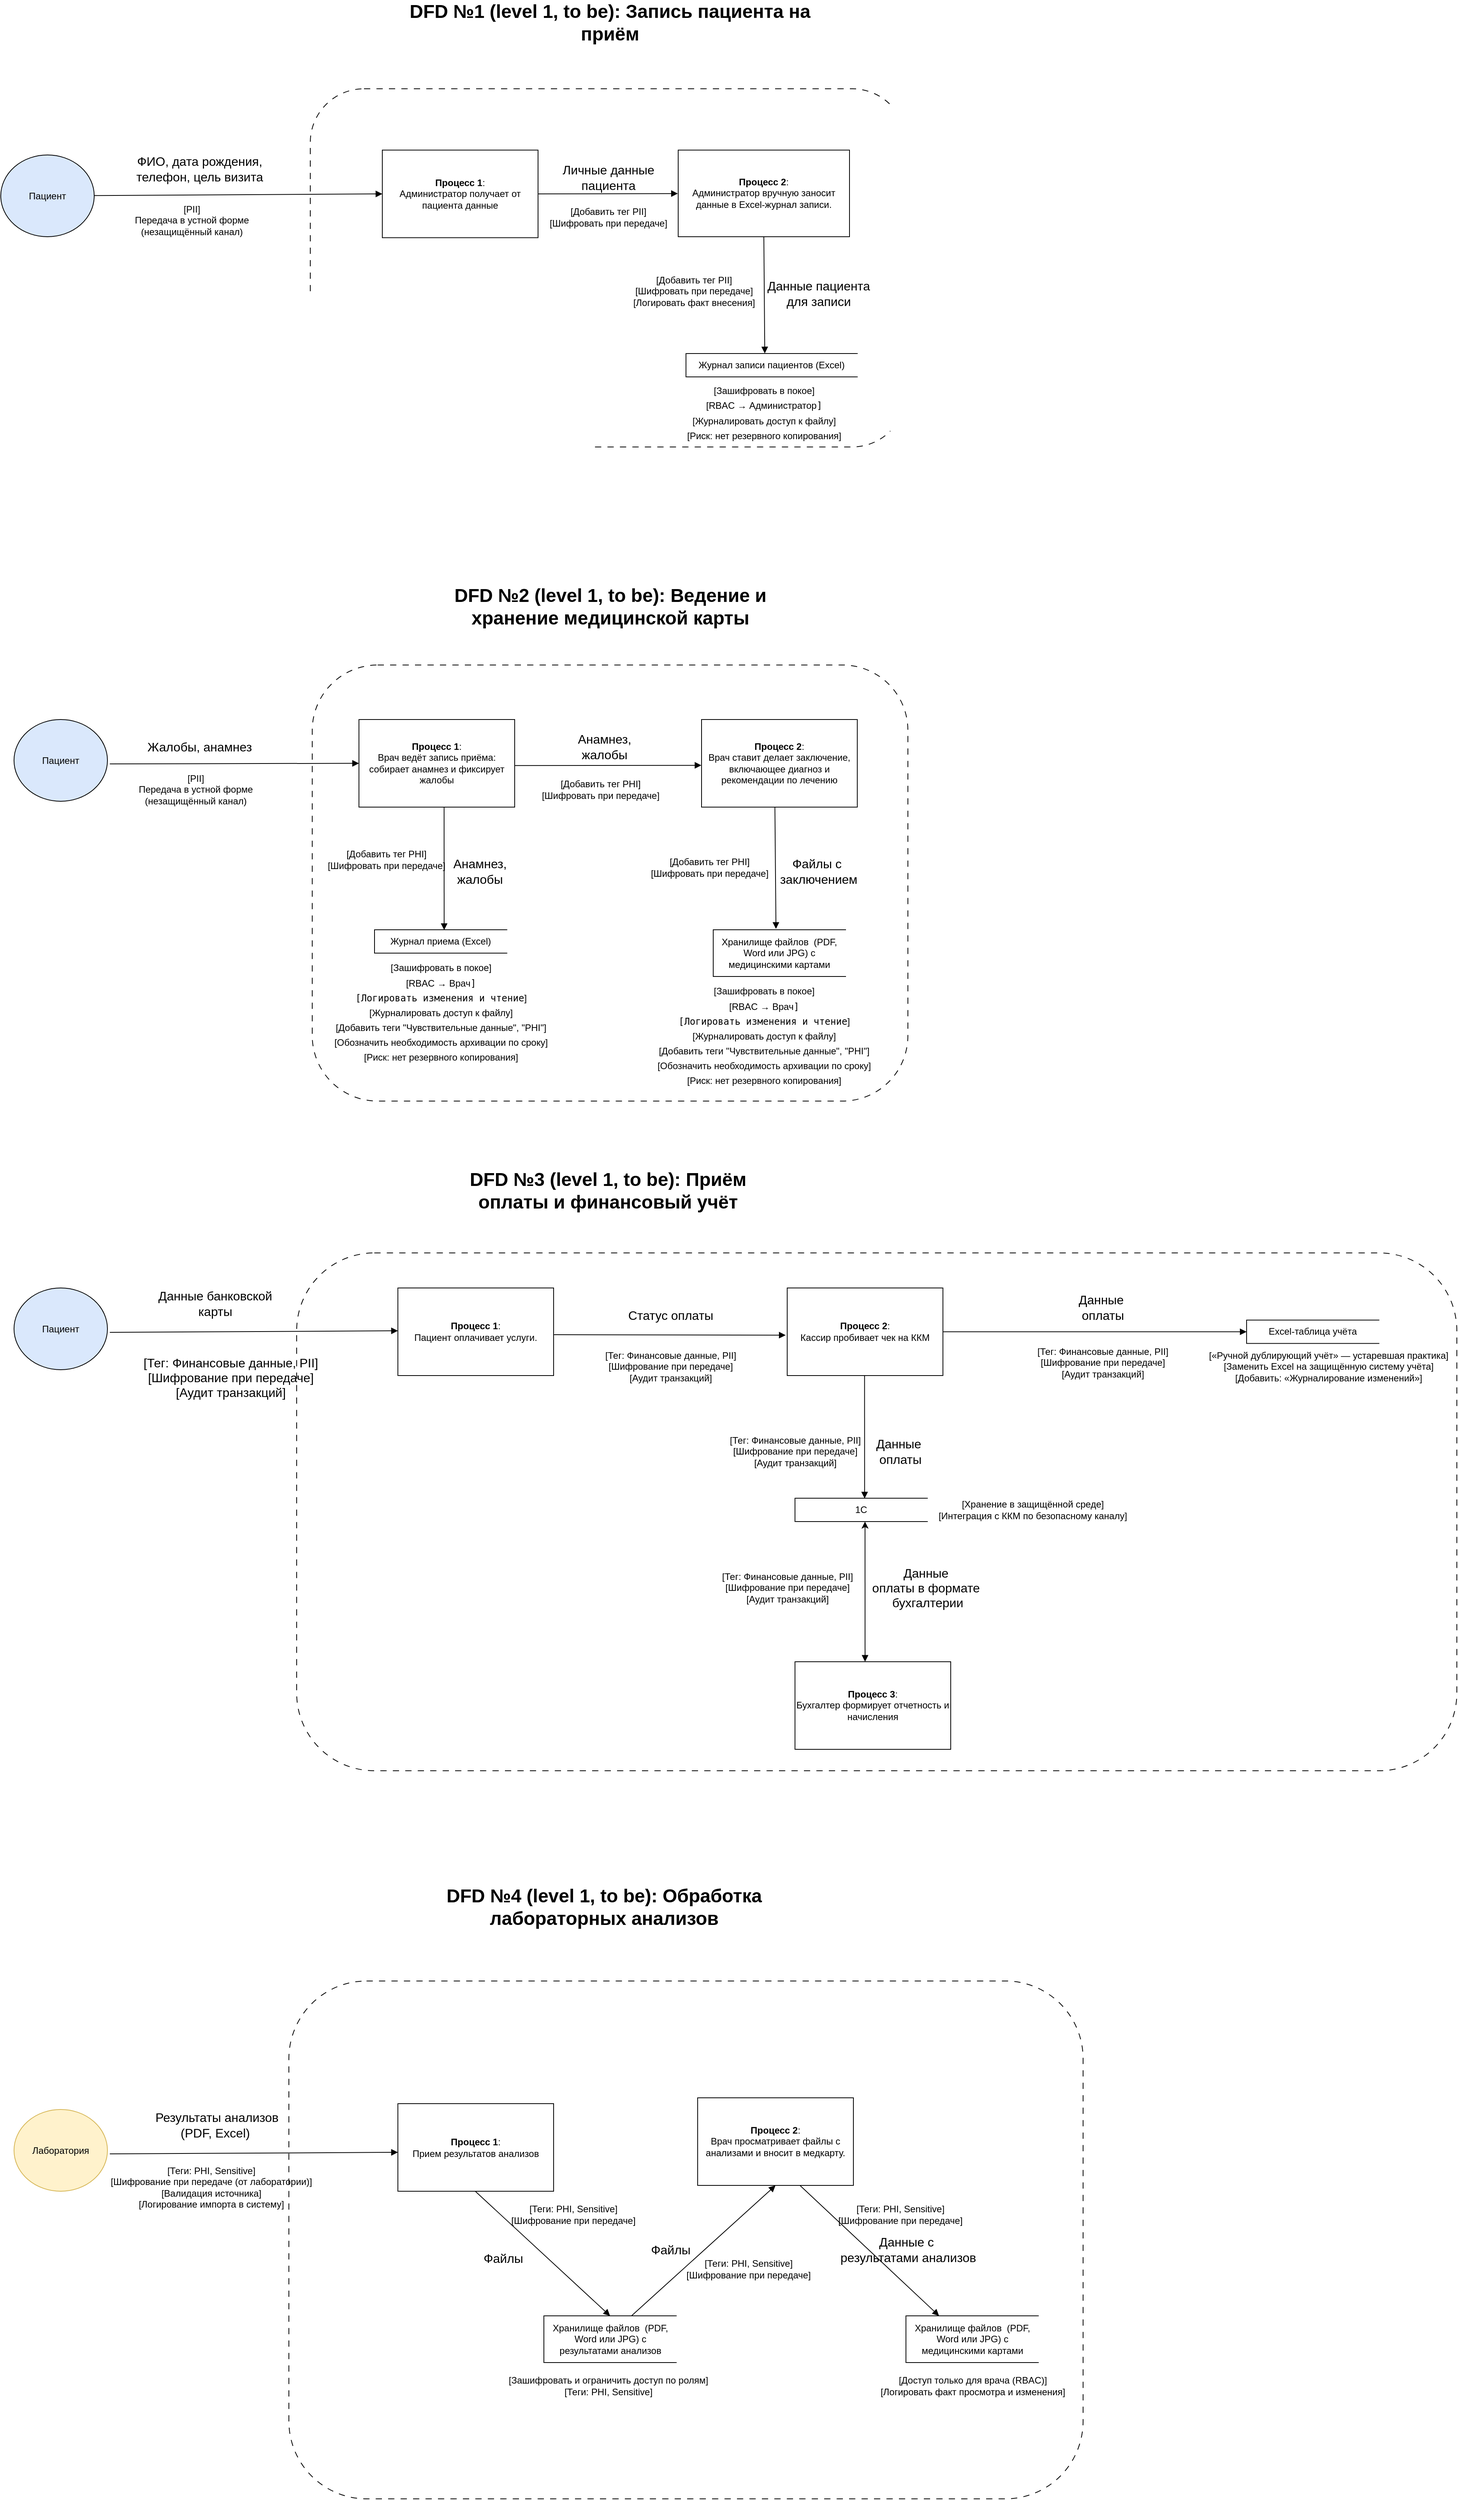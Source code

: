 <mxfile version="26.2.2">
  <diagram name="DFD" id="fMcih14MKUiU8jKwbxql">
    <mxGraphModel dx="1523" dy="452" grid="1" gridSize="10" guides="1" tooltips="1" connect="1" arrows="1" fold="1" page="1" pageScale="1" pageWidth="827" pageHeight="1169" math="0" shadow="0">
      <root>
        <mxCell id="0" />
        <mxCell id="1" parent="0" />
        <mxCell id="RZCJysPxcBfetju854Cx-23" value="" style="rounded=1;whiteSpace=wrap;html=1;fillColor=none;dashed=1;dashPattern=8 8;" parent="1" vertex="1">
          <mxGeometry x="-32.5" y="200" width="765" height="460" as="geometry" />
        </mxCell>
        <mxCell id="RZCJysPxcBfetju854Cx-57" value="" style="rounded=1;whiteSpace=wrap;html=1;fillColor=none;dashed=1;dashPattern=8 8;" parent="1" vertex="1">
          <mxGeometry x="-50" y="1695" width="1490" height="665" as="geometry" />
        </mxCell>
        <mxCell id="RZCJysPxcBfetju854Cx-39" value="" style="rounded=1;whiteSpace=wrap;html=1;fillColor=none;dashed=1;dashPattern=8 8;" parent="1" vertex="1">
          <mxGeometry x="-30" y="940" width="765" height="560" as="geometry" />
        </mxCell>
        <mxCell id="2" value="Пациент" style="shape=ellipse;whiteSpace=wrap;html=1;fillColor=#dae8fc;" parent="1" vertex="1">
          <mxGeometry x="-430" y="285" width="120" height="105" as="geometry" />
        </mxCell>
        <mxCell id="5" style="endArrow=block;html=1;entryX=0;entryY=0.5;entryDx=0;entryDy=0;" parent="1" source="2" target="RZCJysPxcBfetju854Cx-18" edge="1">
          <mxGeometry relative="1" as="geometry">
            <mxPoint x="140.0" y="335" as="targetPoint" />
          </mxGeometry>
        </mxCell>
        <mxCell id="RZCJysPxcBfetju854Cx-8" value="DFD №1 (level 1, to be): Запись пациента на приём" style="text;html=1;align=center;verticalAlign=middle;whiteSpace=wrap;rounded=0;fontStyle=1;fontSize=24;" parent="1" vertex="1">
          <mxGeometry x="80" y="100" width="545" height="30" as="geometry" />
        </mxCell>
        <mxCell id="RZCJysPxcBfetju854Cx-14" style="endArrow=block;html=1;entryX=-0.002;entryY=0.502;entryDx=0;entryDy=0;exitX=1;exitY=0.5;exitDx=0;exitDy=0;entryPerimeter=0;" parent="1" source="RZCJysPxcBfetju854Cx-18" target="RZCJysPxcBfetju854Cx-19" edge="1">
          <mxGeometry relative="1" as="geometry">
            <mxPoint x="350.0" y="335" as="sourcePoint" />
            <mxPoint x="510" y="335" as="targetPoint" />
          </mxGeometry>
        </mxCell>
        <mxCell id="RZCJysPxcBfetju854Cx-16" style="endArrow=block;html=1;entryX=0.46;entryY=-0.006;entryDx=0;entryDy=0;exitX=0.5;exitY=1;exitDx=0;exitDy=0;entryPerimeter=0;" parent="1" source="RZCJysPxcBfetju854Cx-19" target="RZCJysPxcBfetju854Cx-17" edge="1">
          <mxGeometry relative="1" as="geometry">
            <mxPoint x="615" y="400" as="sourcePoint" />
            <mxPoint x="615" y="490" as="targetPoint" />
          </mxGeometry>
        </mxCell>
        <mxCell id="RZCJysPxcBfetju854Cx-17" value="Журнал записи пациентов (Excel)" style="html=1;dashed=0;whiteSpace=wrap;shape=partialRectangle;right=0;" parent="1" vertex="1">
          <mxGeometry x="450" y="540" width="220" height="30" as="geometry" />
        </mxCell>
        <mxCell id="RZCJysPxcBfetju854Cx-18" value="&lt;b&gt;Процесс 1&lt;/b&gt;:&lt;div&gt;Администратор получает от пациента данные&lt;/div&gt;" style="html=1;dashed=0;whiteSpace=wrap;" parent="1" vertex="1">
          <mxGeometry x="60" y="278.75" width="200" height="112.5" as="geometry" />
        </mxCell>
        <mxCell id="RZCJysPxcBfetju854Cx-19" value="&lt;b&gt;Процесс 2&lt;/b&gt;:&lt;div&gt;Администратор вручную заносит данные в Excel-журнал записи.&lt;/div&gt;" style="html=1;dashed=0;whiteSpace=wrap;" parent="1" vertex="1">
          <mxGeometry x="440" y="278.75" width="220" height="111.25" as="geometry" />
        </mxCell>
        <mxCell id="RZCJysPxcBfetju854Cx-20" value="&lt;table&gt;&lt;tbody&gt;&lt;tr&gt;&lt;td data-end=&quot;661&quot; data-start=&quot;639&quot; class=&quot;max-w-[calc(var(--thread-content-max-width)*2/3)]&quot;&gt;&lt;/td&gt;&lt;/tr&gt;&lt;/tbody&gt;&lt;/table&gt;&lt;table&gt;&lt;tbody&gt;&lt;tr&gt;&lt;td data-end=&quot;705&quot; data-start=&quot;661&quot; class=&quot;max-w-[calc(var(--thread-content-max-width)*2/3)]&quot;&gt;ФИО, дата рождения, &lt;br&gt;телефон, цель визита&lt;/td&gt;&lt;/tr&gt;&lt;/tbody&gt;&lt;/table&gt;" style="text;html=1;align=center;verticalAlign=middle;resizable=0;points=[];autosize=1;strokeColor=none;fillColor=none;fontSize=16;" parent="1" vertex="1">
          <mxGeometry x="-270" y="270" width="190" height="60" as="geometry" />
        </mxCell>
        <mxCell id="RZCJysPxcBfetju854Cx-21" value="&lt;table&gt;&lt;tbody&gt;&lt;tr&gt;&lt;td data-end=&quot;733&quot; data-start=&quot;706&quot; class=&quot;max-w-[calc(var(--thread-content-max-width)*2/3)]&quot;&gt;&lt;/td&gt;&lt;/tr&gt;&lt;/tbody&gt;&lt;/table&gt;&lt;table&gt;&lt;tbody&gt;&lt;tr&gt;&lt;td data-end=&quot;763&quot; data-start=&quot;733&quot; class=&quot;max-w-[calc(var(--thread-content-max-width)*2/3)]&quot;&gt;Данные пациента &lt;br&gt;для записи&lt;/td&gt;&lt;/tr&gt;&lt;/tbody&gt;&lt;/table&gt;" style="text;html=1;align=center;verticalAlign=middle;resizable=0;points=[];autosize=1;strokeColor=none;fillColor=none;fontSize=16;" parent="1" vertex="1">
          <mxGeometry x="540" y="430" width="160" height="60" as="geometry" />
        </mxCell>
        <mxCell id="RZCJysPxcBfetju854Cx-22" value="Личные данные&lt;div&gt;пациента&lt;/div&gt;" style="text;html=1;align=center;verticalAlign=middle;resizable=0;points=[];autosize=1;strokeColor=none;fillColor=none;fontSize=16;" parent="1" vertex="1">
          <mxGeometry x="280" y="288.75" width="140" height="50" as="geometry" />
        </mxCell>
        <mxCell id="RZCJysPxcBfetju854Cx-24" value="DFD №2 (level 1, to be): Ведение и хранение медицинской карты" style="text;html=1;align=center;verticalAlign=middle;whiteSpace=wrap;rounded=0;fontStyle=1;fontSize=24;" parent="1" vertex="1">
          <mxGeometry x="127.5" y="850" width="450" height="30" as="geometry" />
        </mxCell>
        <mxCell id="RZCJysPxcBfetju854Cx-25" value="Пациент" style="shape=ellipse;whiteSpace=wrap;html=1;fillColor=#dae8fc;" parent="1" vertex="1">
          <mxGeometry x="-413" y="1010" width="120" height="105" as="geometry" />
        </mxCell>
        <mxCell id="RZCJysPxcBfetju854Cx-26" style="endArrow=block;html=1;entryX=0;entryY=0.5;entryDx=0;entryDy=0;" parent="1" edge="1" target="RZCJysPxcBfetju854Cx-28">
          <mxGeometry relative="1" as="geometry">
            <mxPoint x="80" y="1065" as="targetPoint" />
            <mxPoint x="-290" y="1067" as="sourcePoint" />
          </mxGeometry>
        </mxCell>
        <mxCell id="RZCJysPxcBfetju854Cx-27" value="Жалобы, анамнез" style="text;html=1;align=center;verticalAlign=middle;resizable=0;points=[];autosize=1;strokeColor=none;fillColor=none;fontSize=16;" parent="1" vertex="1">
          <mxGeometry x="-255" y="1030" width="160" height="30" as="geometry" />
        </mxCell>
        <mxCell id="RZCJysPxcBfetju854Cx-28" value="&lt;b&gt;Процесс 1&lt;/b&gt;:&lt;div&gt;Врач ведёт запись приёма: собирает анамнез и фиксирует жалобы&lt;/div&gt;" style="html=1;dashed=0;whiteSpace=wrap;" parent="1" vertex="1">
          <mxGeometry x="30" y="1010" width="200" height="112.5" as="geometry" />
        </mxCell>
        <mxCell id="RZCJysPxcBfetju854Cx-29" value="&lt;b&gt;Процесс 2&lt;/b&gt;:&lt;div&gt;Врач ставит делает заключение, включающее диагноз и рекомендации по лечению&lt;/div&gt;" style="html=1;dashed=0;whiteSpace=wrap;" parent="1" vertex="1">
          <mxGeometry x="470" y="1010" width="200" height="112.5" as="geometry" />
        </mxCell>
        <mxCell id="RZCJysPxcBfetju854Cx-30" value="Журнал приема (Excel)" style="html=1;dashed=0;whiteSpace=wrap;shape=partialRectangle;right=0;" parent="1" vertex="1">
          <mxGeometry x="50" y="1280" width="170" height="30" as="geometry" />
        </mxCell>
        <mxCell id="RZCJysPxcBfetju854Cx-31" style="endArrow=block;html=1;entryX=0.526;entryY=0.011;entryDx=0;entryDy=0;exitX=0.5;exitY=1;exitDx=0;exitDy=0;entryPerimeter=0;" parent="1" target="RZCJysPxcBfetju854Cx-30" edge="1">
          <mxGeometry relative="1" as="geometry">
            <mxPoint x="139.33" y="1122.5" as="sourcePoint" />
            <mxPoint x="140.33" y="1272.5" as="targetPoint" />
          </mxGeometry>
        </mxCell>
        <mxCell id="RZCJysPxcBfetju854Cx-32" style="endArrow=block;html=1;entryX=0.474;entryY=-0.019;entryDx=0;entryDy=0;exitX=0.471;exitY=1;exitDx=0;exitDy=0;exitPerimeter=0;entryPerimeter=0;" parent="1" source="RZCJysPxcBfetju854Cx-29" target="RZCJysPxcBfetju854Cx-33" edge="1">
          <mxGeometry relative="1" as="geometry">
            <mxPoint x="540.33" y="1122.5" as="sourcePoint" />
            <mxPoint x="540" y="1280" as="targetPoint" />
          </mxGeometry>
        </mxCell>
        <mxCell id="RZCJysPxcBfetju854Cx-33" value="Хранилище файлов&amp;nbsp; (PDF, Word или JPG) с медицинскими картами" style="html=1;dashed=0;whiteSpace=wrap;shape=partialRectangle;right=0;" parent="1" vertex="1">
          <mxGeometry x="485" y="1280" width="170" height="60" as="geometry" />
        </mxCell>
        <mxCell id="RZCJysPxcBfetju854Cx-34" style="endArrow=block;html=1;entryX=-0.001;entryY=0.523;entryDx=0;entryDy=0;exitX=1.001;exitY=0.525;exitDx=0;exitDy=0;entryPerimeter=0;exitPerimeter=0;" parent="1" source="RZCJysPxcBfetju854Cx-28" target="RZCJysPxcBfetju854Cx-29" edge="1">
          <mxGeometry relative="1" as="geometry">
            <mxPoint x="290.33" y="1070" as="sourcePoint" />
            <mxPoint x="290" y="1227.5" as="targetPoint" />
          </mxGeometry>
        </mxCell>
        <mxCell id="RZCJysPxcBfetju854Cx-35" value="Анамнез,&lt;div&gt;жалобы&lt;/div&gt;" style="text;html=1;align=center;verticalAlign=middle;resizable=0;points=[];autosize=1;strokeColor=none;fillColor=none;fontSize=16;" parent="1" vertex="1">
          <mxGeometry x="300" y="1020" width="90" height="50" as="geometry" />
        </mxCell>
        <mxCell id="RZCJysPxcBfetju854Cx-36" value="Анамнез,&lt;div&gt;жалобы&lt;/div&gt;" style="text;html=1;align=center;verticalAlign=middle;resizable=0;points=[];autosize=1;strokeColor=none;fillColor=none;fontSize=16;" parent="1" vertex="1">
          <mxGeometry x="140" y="1180" width="90" height="50" as="geometry" />
        </mxCell>
        <mxCell id="RZCJysPxcBfetju854Cx-38" value="Файлы с&amp;nbsp;&lt;div&gt;заключением&lt;/div&gt;" style="text;html=1;align=center;verticalAlign=middle;resizable=0;points=[];autosize=1;strokeColor=none;fillColor=none;fontSize=16;" parent="1" vertex="1">
          <mxGeometry x="560" y="1180" width="120" height="50" as="geometry" />
        </mxCell>
        <mxCell id="RZCJysPxcBfetju854Cx-40" value="DFD №3 (level 1, to be): Приём оплаты и финансовый учёт" style="text;html=1;align=center;verticalAlign=middle;whiteSpace=wrap;rounded=0;fontStyle=1;fontSize=24;" parent="1" vertex="1">
          <mxGeometry x="125" y="1600" width="450" height="30" as="geometry" />
        </mxCell>
        <mxCell id="RZCJysPxcBfetju854Cx-41" value="Пациент" style="shape=ellipse;whiteSpace=wrap;html=1;fillColor=#dae8fc;" parent="1" vertex="1">
          <mxGeometry x="-413" y="1740" width="120" height="105" as="geometry" />
        </mxCell>
        <mxCell id="RZCJysPxcBfetju854Cx-42" style="endArrow=block;html=1;entryX=0;entryY=0.5;entryDx=0;entryDy=0;" parent="1" edge="1">
          <mxGeometry relative="1" as="geometry">
            <mxPoint x="80" y="1795" as="targetPoint" />
            <mxPoint x="-290" y="1797" as="sourcePoint" />
          </mxGeometry>
        </mxCell>
        <mxCell id="RZCJysPxcBfetju854Cx-43" value="Данные банковской&lt;div&gt;карты&lt;/div&gt;" style="text;html=1;align=center;verticalAlign=middle;resizable=0;points=[];autosize=1;strokeColor=none;fillColor=none;fontSize=16;" parent="1" vertex="1">
          <mxGeometry x="-240" y="1735" width="170" height="50" as="geometry" />
        </mxCell>
        <mxCell id="RZCJysPxcBfetju854Cx-44" value="&lt;b&gt;Процесс 1&lt;/b&gt;:&lt;div&gt;Пациент оплачивает услуги.&lt;/div&gt;" style="html=1;dashed=0;whiteSpace=wrap;" parent="1" vertex="1">
          <mxGeometry x="80" y="1740" width="200" height="112.5" as="geometry" />
        </mxCell>
        <mxCell id="RZCJysPxcBfetju854Cx-45" value="&lt;b&gt;Процесс 2&lt;/b&gt;:&lt;div&gt;Кассир пробивает чек на ККМ&lt;/div&gt;" style="html=1;dashed=0;whiteSpace=wrap;" parent="1" vertex="1">
          <mxGeometry x="580" y="1740" width="200" height="112.5" as="geometry" />
        </mxCell>
        <mxCell id="RZCJysPxcBfetju854Cx-46" style="endArrow=block;html=1;entryX=-0.01;entryY=0.539;entryDx=0;entryDy=0;exitX=1.001;exitY=0.525;exitDx=0;exitDy=0;entryPerimeter=0;exitPerimeter=0;" parent="1" target="RZCJysPxcBfetju854Cx-45" edge="1">
          <mxGeometry relative="1" as="geometry">
            <mxPoint x="280" y="1800" as="sourcePoint" />
            <mxPoint x="400" y="1800" as="targetPoint" />
          </mxGeometry>
        </mxCell>
        <mxCell id="RZCJysPxcBfetju854Cx-47" value="Статус оплаты" style="text;html=1;align=center;verticalAlign=middle;resizable=0;points=[];autosize=1;strokeColor=none;fillColor=none;fontSize=16;" parent="1" vertex="1">
          <mxGeometry x="365" y="1760" width="130" height="30" as="geometry" />
        </mxCell>
        <mxCell id="RZCJysPxcBfetju854Cx-48" value="1С" style="html=1;dashed=0;whiteSpace=wrap;shape=partialRectangle;right=0;" parent="1" vertex="1">
          <mxGeometry x="590" y="2010" width="170" height="30" as="geometry" />
        </mxCell>
        <mxCell id="RZCJysPxcBfetju854Cx-49" style="endArrow=block;html=1;entryX=0.526;entryY=0.011;entryDx=0;entryDy=0;exitX=0.5;exitY=1;exitDx=0;exitDy=0;entryPerimeter=0;" parent="1" target="RZCJysPxcBfetju854Cx-48" edge="1">
          <mxGeometry relative="1" as="geometry">
            <mxPoint x="679.33" y="1852.5" as="sourcePoint" />
            <mxPoint x="680.33" y="2002.5" as="targetPoint" />
          </mxGeometry>
        </mxCell>
        <mxCell id="RZCJysPxcBfetju854Cx-50" value="Данные&amp;nbsp;&lt;div&gt;&lt;span style=&quot;background-color: transparent; color: light-dark(rgb(0, 0, 0), rgb(255, 255, 255));&quot;&gt;оплаты&lt;/span&gt;&lt;/div&gt;" style="text;html=1;align=center;verticalAlign=middle;resizable=0;points=[];autosize=1;strokeColor=none;fillColor=none;fontSize=16;" parent="1" vertex="1">
          <mxGeometry x="680" y="1925" width="90" height="50" as="geometry" />
        </mxCell>
        <mxCell id="RZCJysPxcBfetju854Cx-51" value="Excel-таблица учёта" style="html=1;dashed=0;whiteSpace=wrap;shape=partialRectangle;right=0;" parent="1" vertex="1">
          <mxGeometry x="1170" y="1781.25" width="170" height="30" as="geometry" />
        </mxCell>
        <mxCell id="RZCJysPxcBfetju854Cx-52" style="endArrow=block;html=1;exitX=1;exitY=0.5;exitDx=0;exitDy=0;" parent="1" source="RZCJysPxcBfetju854Cx-45" target="RZCJysPxcBfetju854Cx-51" edge="1">
          <mxGeometry relative="1" as="geometry">
            <mxPoint x="529.33" y="1862.5" as="sourcePoint" />
            <mxPoint x="389" y="2030" as="targetPoint" />
          </mxGeometry>
        </mxCell>
        <mxCell id="RZCJysPxcBfetju854Cx-53" value="Данные&amp;nbsp;&lt;div&gt;&lt;span style=&quot;background-color: transparent; color: light-dark(rgb(0, 0, 0), rgb(255, 255, 255));&quot;&gt;оплаты&lt;/span&gt;&lt;/div&gt;" style="text;html=1;align=center;verticalAlign=middle;resizable=0;points=[];autosize=1;strokeColor=none;fillColor=none;fontSize=16;" parent="1" vertex="1">
          <mxGeometry x="940" y="1740" width="90" height="50" as="geometry" />
        </mxCell>
        <mxCell id="RZCJysPxcBfetju854Cx-54" value="&lt;b&gt;Процесс 3&lt;/b&gt;:&lt;div&gt;Бухгалтер формирует отчетность и начисления&lt;/div&gt;" style="html=1;dashed=0;whiteSpace=wrap;" parent="1" vertex="1">
          <mxGeometry x="590" y="2220" width="200" height="112.5" as="geometry" />
        </mxCell>
        <mxCell id="RZCJysPxcBfetju854Cx-55" style="endArrow=block;html=1;entryX=0.45;entryY=0;entryDx=0;entryDy=0;exitX=0.529;exitY=1.002;exitDx=0;exitDy=0;entryPerimeter=0;exitPerimeter=0;startArrow=classic;startFill=1;" parent="1" source="RZCJysPxcBfetju854Cx-48" target="RZCJysPxcBfetju854Cx-54" edge="1">
          <mxGeometry relative="1" as="geometry">
            <mxPoint x="689.33" y="1862.5" as="sourcePoint" />
            <mxPoint x="549" y="2030" as="targetPoint" />
          </mxGeometry>
        </mxCell>
        <mxCell id="RZCJysPxcBfetju854Cx-56" value="Данные&amp;nbsp;&lt;div&gt;&lt;span style=&quot;background-color: transparent; color: light-dark(rgb(0, 0, 0), rgb(255, 255, 255));&quot;&gt;оплаты в формате&amp;nbsp;&lt;/span&gt;&lt;/div&gt;&lt;div&gt;&lt;span style=&quot;background-color: transparent; color: light-dark(rgb(0, 0, 0), rgb(255, 255, 255));&quot;&gt;бухгалтерии&lt;/span&gt;&lt;/div&gt;" style="text;html=1;align=center;verticalAlign=middle;resizable=0;points=[];autosize=1;strokeColor=none;fillColor=none;fontSize=16;" parent="1" vertex="1">
          <mxGeometry x="675" y="2090" width="170" height="70" as="geometry" />
        </mxCell>
        <mxCell id="RZCJysPxcBfetju854Cx-58" value="DFD №4 (level 1, to be): Обработка лабораторных анализов" style="text;html=1;align=center;verticalAlign=middle;whiteSpace=wrap;rounded=0;fontStyle=1;fontSize=24;" parent="1" vertex="1">
          <mxGeometry x="120" y="2520" width="450" height="30" as="geometry" />
        </mxCell>
        <mxCell id="RZCJysPxcBfetju854Cx-59" value="Лаборатория" style="shape=ellipse;whiteSpace=wrap;html=1;fillColor=#fff2cc;strokeColor=#d6b656;" parent="1" vertex="1">
          <mxGeometry x="-413" y="2795" width="120" height="105" as="geometry" />
        </mxCell>
        <mxCell id="RZCJysPxcBfetju854Cx-60" style="endArrow=block;html=1;entryX=0;entryY=0.5;entryDx=0;entryDy=0;" parent="1" edge="1">
          <mxGeometry relative="1" as="geometry">
            <mxPoint x="80" y="2850" as="targetPoint" />
            <mxPoint x="-290" y="2852" as="sourcePoint" />
          </mxGeometry>
        </mxCell>
        <mxCell id="RZCJysPxcBfetju854Cx-61" value="&amp;nbsp;Результаты анализов &lt;br&gt;(PDF, Excel)" style="text;html=1;align=center;verticalAlign=middle;resizable=0;points=[];autosize=1;strokeColor=none;fillColor=none;fontSize=16;" parent="1" vertex="1">
          <mxGeometry x="-250" y="2790" width="190" height="50" as="geometry" />
        </mxCell>
        <mxCell id="RZCJysPxcBfetju854Cx-62" value="&lt;b&gt;Процесс 1&lt;/b&gt;:&lt;div&gt;Прием результатов анализов&lt;/div&gt;" style="html=1;dashed=0;whiteSpace=wrap;" parent="1" vertex="1">
          <mxGeometry x="80" y="2787.5" width="200" height="112.5" as="geometry" />
        </mxCell>
        <mxCell id="RZCJysPxcBfetju854Cx-63" value="Хранилище файлов&amp;nbsp; (PDF, Word или JPG) с результатами анализов" style="html=1;dashed=0;whiteSpace=wrap;shape=partialRectangle;right=0;" parent="1" vertex="1">
          <mxGeometry x="267.5" y="3060" width="170" height="60" as="geometry" />
        </mxCell>
        <mxCell id="RZCJysPxcBfetju854Cx-64" style="endArrow=block;html=1;entryX=0.5;entryY=0;entryDx=0;entryDy=0;exitX=0.529;exitY=1.002;exitDx=0;exitDy=0;exitPerimeter=0;" parent="1" target="RZCJysPxcBfetju854Cx-63" edge="1">
          <mxGeometry relative="1" as="geometry">
            <mxPoint x="179.38" y="2900" as="sourcePoint" />
            <mxPoint x="179.38" y="3030" as="targetPoint" />
          </mxGeometry>
        </mxCell>
        <mxCell id="RZCJysPxcBfetju854Cx-65" value="Файлы" style="text;html=1;align=center;verticalAlign=middle;resizable=0;points=[];autosize=1;strokeColor=none;fillColor=none;fontSize=16;" parent="1" vertex="1">
          <mxGeometry x="180" y="2971" width="70" height="30" as="geometry" />
        </mxCell>
        <mxCell id="RZCJysPxcBfetju854Cx-66" value="&lt;b&gt;Процесс 2&lt;/b&gt;:&lt;div&gt;&lt;div&gt;Врач просматривает файлы с анализами и&amp;nbsp;&lt;span style=&quot;background-color: transparent; color: light-dark(rgb(0, 0, 0), rgb(255, 255, 255));&quot;&gt;вносит в медкарту.&lt;/span&gt;&lt;/div&gt;&lt;/div&gt;" style="html=1;dashed=0;whiteSpace=wrap;" parent="1" vertex="1">
          <mxGeometry x="465" y="2780" width="200" height="112.5" as="geometry" />
        </mxCell>
        <mxCell id="RZCJysPxcBfetju854Cx-67" style="endArrow=block;html=1;entryX=0.5;entryY=1;entryDx=0;entryDy=0;exitX=0.662;exitY=0;exitDx=0;exitDy=0;exitPerimeter=0;" parent="1" source="RZCJysPxcBfetju854Cx-63" target="RZCJysPxcBfetju854Cx-66" edge="1">
          <mxGeometry relative="1" as="geometry">
            <mxPoint x="189.38" y="2910" as="sourcePoint" />
            <mxPoint x="363" y="3070" as="targetPoint" />
          </mxGeometry>
        </mxCell>
        <mxCell id="RZCJysPxcBfetju854Cx-68" value="Файлы" style="text;html=1;align=center;verticalAlign=middle;resizable=0;points=[];autosize=1;strokeColor=none;fillColor=none;fontSize=16;" parent="1" vertex="1">
          <mxGeometry x="395" y="2960" width="70" height="30" as="geometry" />
        </mxCell>
        <mxCell id="RZCJysPxcBfetju854Cx-69" value="Хранилище файлов&amp;nbsp; (PDF, Word или JPG) с медицинскими картами" style="html=1;dashed=0;whiteSpace=wrap;shape=partialRectangle;right=0;" parent="1" vertex="1">
          <mxGeometry x="732.5" y="3060" width="170" height="60" as="geometry" />
        </mxCell>
        <mxCell id="RZCJysPxcBfetju854Cx-70" style="endArrow=block;html=1;entryX=0.25;entryY=0;entryDx=0;entryDy=0;exitX=0.529;exitY=1.002;exitDx=0;exitDy=0;exitPerimeter=0;" parent="1" target="RZCJysPxcBfetju854Cx-69" edge="1">
          <mxGeometry relative="1" as="geometry">
            <mxPoint x="596.38" y="2892.5" as="sourcePoint" />
            <mxPoint x="770" y="3052.5" as="targetPoint" />
          </mxGeometry>
        </mxCell>
        <mxCell id="RZCJysPxcBfetju854Cx-71" value="Данные с&amp;nbsp;&lt;div&gt;результатами анализов&lt;/div&gt;" style="text;html=1;align=center;verticalAlign=middle;resizable=0;points=[];autosize=1;strokeColor=none;fillColor=none;fontSize=16;" parent="1" vertex="1">
          <mxGeometry x="635" y="2950" width="200" height="50" as="geometry" />
        </mxCell>
        <mxCell id="RZCJysPxcBfetju854Cx-72" value="" style="rounded=1;whiteSpace=wrap;html=1;fillColor=none;dashed=1;dashPattern=8 8;" parent="1" vertex="1">
          <mxGeometry x="-60" y="2630" width="1020" height="665" as="geometry" />
        </mxCell>
        <mxCell id="PrAANzAWDWMbfgYv_Zwm-5" value="[Добавить тег PII]&lt;div&gt;[Шифровать при передаче]&lt;/div&gt;" style="text;html=1;align=center;verticalAlign=middle;resizable=0;points=[];autosize=1;strokeColor=none;fillColor=none;fontSize=12;" vertex="1" parent="1">
          <mxGeometry x="265" y="345" width="170" height="40" as="geometry" />
        </mxCell>
        <mxCell id="PrAANzAWDWMbfgYv_Zwm-6" value="&lt;font face=&quot;Helvetica&quot; style=&quot;font-size: 12px;&quot;&gt;[Зашифровать в покое]&lt;/font&gt;&lt;div&gt;&lt;font face=&quot;Helvetica&quot; style=&quot;font-size: 12px;&quot;&gt;[&lt;span style=&quot;background-color: transparent; color: light-dark(rgb(0, 0, 0), rgb(255, 255, 255));&quot;&gt;RBAC → Администратор&lt;/span&gt;&lt;code style=&quot;background-color: transparent; color: light-dark(rgb(0, 0, 0), rgb(255, 255, 255));&quot; data-end=&quot;630&quot; data-start=&quot;620&quot;&gt;]&lt;/code&gt;&lt;/font&gt;&lt;/div&gt;&lt;div&gt;&lt;code style=&quot;background-color: transparent; color: light-dark(rgb(0, 0, 0), rgb(255, 255, 255));&quot; data-end=&quot;630&quot; data-start=&quot;620&quot;&gt;&lt;font face=&quot;Helvetica&quot; style=&quot;font-size: 12px;&quot;&gt;[Журналировать доступ к файлу]&lt;/font&gt;&lt;/code&gt;&lt;/div&gt;&lt;div&gt;&lt;code style=&quot;background-color: transparent; color: light-dark(rgb(0, 0, 0), rgb(255, 255, 255));&quot; data-end=&quot;630&quot; data-start=&quot;620&quot;&gt;&lt;font face=&quot;Helvetica&quot; style=&quot;font-size: 12px;&quot;&gt;[Риск:&amp;nbsp;нет резервного копирования]&lt;/font&gt;&lt;/code&gt;&lt;/div&gt;" style="text;html=1;align=center;verticalAlign=middle;resizable=0;points=[];autosize=1;strokeColor=none;fillColor=none;fontSize=16;" vertex="1" parent="1">
          <mxGeometry x="440" y="570" width="220" height="90" as="geometry" />
        </mxCell>
        <mxCell id="PrAANzAWDWMbfgYv_Zwm-9" value="&lt;div&gt;[Добавить тег PII]&lt;/div&gt;&lt;div&gt;[Шифровать при передаче]&lt;/div&gt;&lt;div&gt;[Логировать факт внесения]&lt;/div&gt;" style="text;html=1;align=center;verticalAlign=middle;resizable=0;points=[];autosize=1;strokeColor=none;fillColor=none;fontSize=12;" vertex="1" parent="1">
          <mxGeometry x="370" y="430" width="180" height="60" as="geometry" />
        </mxCell>
        <mxCell id="PrAANzAWDWMbfgYv_Zwm-11" value="&lt;div&gt;[Добавить тег PHI]&lt;/div&gt;&lt;div&gt;[Шифровать при передаче]&lt;/div&gt;" style="text;html=1;align=center;verticalAlign=middle;resizable=0;points=[];autosize=1;strokeColor=none;fillColor=none;fontSize=12;" vertex="1" parent="1">
          <mxGeometry x="255" y="1080" width="170" height="40" as="geometry" />
        </mxCell>
        <mxCell id="PrAANzAWDWMbfgYv_Zwm-12" value="&lt;div&gt;[Добавить тег PHI]&lt;/div&gt;&lt;div&gt;[Шифровать при передаче]&lt;/div&gt;" style="text;html=1;align=center;verticalAlign=middle;resizable=0;points=[];autosize=1;strokeColor=none;fillColor=none;fontSize=12;" vertex="1" parent="1">
          <mxGeometry x="395" y="1180" width="170" height="40" as="geometry" />
        </mxCell>
        <mxCell id="PrAANzAWDWMbfgYv_Zwm-13" value="&lt;div&gt;[Добавить тег PHI]&lt;/div&gt;&lt;div&gt;[Шифровать при передаче]&lt;/div&gt;" style="text;html=1;align=center;verticalAlign=middle;resizable=0;points=[];autosize=1;strokeColor=none;fillColor=none;fontSize=12;" vertex="1" parent="1">
          <mxGeometry x="-20" y="1170" width="170" height="40" as="geometry" />
        </mxCell>
        <mxCell id="PrAANzAWDWMbfgYv_Zwm-14" value="&lt;font face=&quot;Helvetica&quot; style=&quot;font-size: 12px;&quot;&gt;[Зашифровать в покое]&lt;/font&gt;&lt;div&gt;&lt;font face=&quot;Helvetica&quot; style=&quot;font-size: 12px;&quot;&gt;[&lt;span style=&quot;background-color: transparent; color: light-dark(rgb(0, 0, 0), rgb(255, 255, 255));&quot;&gt;RBAC → Врач&lt;/span&gt;&lt;code style=&quot;background-color: transparent; color: light-dark(rgb(0, 0, 0), rgb(255, 255, 255));&quot; data-end=&quot;630&quot; data-start=&quot;620&quot;&gt;]&lt;/code&gt;&lt;/font&gt;&lt;/div&gt;&lt;div&gt;&lt;font face=&quot;Helvetica&quot; style=&quot;font-size: 12px;&quot;&gt;&lt;code style=&quot;background-color: transparent; color: light-dark(rgb(0, 0, 0), rgb(255, 255, 255));&quot; data-end=&quot;630&quot; data-start=&quot;620&quot;&gt;[&lt;/code&gt;&lt;/font&gt;&lt;span style=&quot;background-color: transparent; font-size: 12px;&quot;&gt;&lt;font face=&quot;monospace&quot;&gt;Логировать изменения и чтение&lt;/font&gt;&lt;/span&gt;&lt;span style=&quot;background-color: transparent; color: light-dark(rgb(0, 0, 0), rgb(255, 255, 255)); font-size: 12px;&quot;&gt;]&lt;/span&gt;&lt;/div&gt;&lt;div&gt;&lt;code style=&quot;background-color: transparent; color: light-dark(rgb(0, 0, 0), rgb(255, 255, 255));&quot; data-end=&quot;630&quot; data-start=&quot;620&quot;&gt;&lt;font face=&quot;Helvetica&quot; style=&quot;font-size: 12px;&quot;&gt;[Журналировать доступ к файлу]&lt;/font&gt;&lt;/code&gt;&lt;/div&gt;&lt;div&gt;&lt;code style=&quot;background-color: transparent; color: light-dark(rgb(0, 0, 0), rgb(255, 255, 255));&quot; data-end=&quot;630&quot; data-start=&quot;620&quot;&gt;&lt;font face=&quot;Helvetica&quot; style=&quot;font-size: 12px;&quot;&gt;[&lt;/font&gt;&lt;/code&gt;&lt;span style=&quot;background-color: transparent; font-size: 12px;&quot;&gt;Добавить теги &quot;Чувствительные данные&quot;, &quot;PHI&quot;&lt;/span&gt;&lt;span style=&quot;font-size: 12px; background-color: transparent; color: light-dark(rgb(0, 0, 0), rgb(255, 255, 255));&quot;&gt;]&lt;/span&gt;&lt;/div&gt;&lt;div&gt;&lt;span style=&quot;font-size: 12px; background-color: transparent; color: light-dark(rgb(0, 0, 0), rgb(255, 255, 255));&quot;&gt;[&lt;/span&gt;&lt;span style=&quot;background-color: transparent; font-size: 12px;&quot;&gt;Обозначить необходимость архивации по сроку&lt;/span&gt;&lt;span style=&quot;background-color: transparent; color: light-dark(rgb(0, 0, 0), rgb(255, 255, 255)); font-size: 12px;&quot;&gt;]&lt;/span&gt;&lt;/div&gt;&lt;div&gt;&lt;code style=&quot;background-color: transparent; color: light-dark(rgb(0, 0, 0), rgb(255, 255, 255));&quot; data-end=&quot;630&quot; data-start=&quot;620&quot;&gt;&lt;font face=&quot;Helvetica&quot; style=&quot;font-size: 12px;&quot;&gt;[Риск:&amp;nbsp;нет резервного копирования]&lt;/font&gt;&lt;/code&gt;&lt;/div&gt;" style="text;html=1;align=center;verticalAlign=middle;resizable=0;points=[];autosize=1;strokeColor=none;fillColor=none;fontSize=16;" vertex="1" parent="1">
          <mxGeometry x="-15" y="1310" width="300" height="150" as="geometry" />
        </mxCell>
        <mxCell id="PrAANzAWDWMbfgYv_Zwm-15" value="&lt;font face=&quot;Helvetica&quot; style=&quot;font-size: 12px;&quot;&gt;[Зашифровать в покое]&lt;/font&gt;&lt;div&gt;&lt;font face=&quot;Helvetica&quot; style=&quot;font-size: 12px;&quot;&gt;[&lt;span style=&quot;background-color: transparent; color: light-dark(rgb(0, 0, 0), rgb(255, 255, 255));&quot;&gt;RBAC → Врач&lt;/span&gt;&lt;code style=&quot;background-color: transparent; color: light-dark(rgb(0, 0, 0), rgb(255, 255, 255));&quot; data-end=&quot;630&quot; data-start=&quot;620&quot;&gt;]&lt;/code&gt;&lt;/font&gt;&lt;/div&gt;&lt;div&gt;&lt;font face=&quot;Helvetica&quot; style=&quot;font-size: 12px;&quot;&gt;&lt;code style=&quot;background-color: transparent; color: light-dark(rgb(0, 0, 0), rgb(255, 255, 255));&quot; data-end=&quot;630&quot; data-start=&quot;620&quot;&gt;[&lt;/code&gt;&lt;/font&gt;&lt;span style=&quot;background-color: transparent; font-size: 12px;&quot;&gt;&lt;font face=&quot;monospace&quot;&gt;Логировать изменения и чтение&lt;/font&gt;&lt;/span&gt;&lt;span style=&quot;background-color: transparent; color: light-dark(rgb(0, 0, 0), rgb(255, 255, 255)); font-size: 12px;&quot;&gt;]&lt;/span&gt;&lt;/div&gt;&lt;div&gt;&lt;code style=&quot;background-color: transparent; color: light-dark(rgb(0, 0, 0), rgb(255, 255, 255));&quot; data-end=&quot;630&quot; data-start=&quot;620&quot;&gt;&lt;font face=&quot;Helvetica&quot; style=&quot;font-size: 12px;&quot;&gt;[Журналировать доступ к файлу]&lt;/font&gt;&lt;/code&gt;&lt;/div&gt;&lt;div&gt;&lt;code style=&quot;background-color: transparent; color: light-dark(rgb(0, 0, 0), rgb(255, 255, 255));&quot; data-end=&quot;630&quot; data-start=&quot;620&quot;&gt;&lt;font face=&quot;Helvetica&quot; style=&quot;font-size: 12px;&quot;&gt;[&lt;/font&gt;&lt;/code&gt;&lt;span style=&quot;background-color: transparent; font-size: 12px;&quot;&gt;Добавить теги &quot;Чувствительные данные&quot;, &quot;PHI&quot;&lt;/span&gt;&lt;span style=&quot;font-size: 12px; background-color: transparent; color: light-dark(rgb(0, 0, 0), rgb(255, 255, 255));&quot;&gt;]&lt;/span&gt;&lt;/div&gt;&lt;div&gt;&lt;span style=&quot;font-size: 12px; background-color: transparent; color: light-dark(rgb(0, 0, 0), rgb(255, 255, 255));&quot;&gt;[&lt;/span&gt;&lt;span style=&quot;background-color: transparent; font-size: 12px;&quot;&gt;Обозначить необходимость архивации по сроку&lt;/span&gt;&lt;span style=&quot;background-color: transparent; color: light-dark(rgb(0, 0, 0), rgb(255, 255, 255)); font-size: 12px;&quot;&gt;]&lt;/span&gt;&lt;/div&gt;&lt;div&gt;&lt;code style=&quot;background-color: transparent; color: light-dark(rgb(0, 0, 0), rgb(255, 255, 255));&quot; data-end=&quot;630&quot; data-start=&quot;620&quot;&gt;&lt;font face=&quot;Helvetica&quot; style=&quot;font-size: 12px;&quot;&gt;[Риск:&amp;nbsp;нет резервного копирования]&lt;/font&gt;&lt;/code&gt;&lt;/div&gt;" style="text;html=1;align=center;verticalAlign=middle;resizable=0;points=[];autosize=1;strokeColor=none;fillColor=none;fontSize=16;" vertex="1" parent="1">
          <mxGeometry x="400" y="1340" width="300" height="150" as="geometry" />
        </mxCell>
        <mxCell id="PrAANzAWDWMbfgYv_Zwm-16" value="[Тег: Финансовые данные, PII]&lt;div&gt;[Шифрование при передаче]&lt;/div&gt;&lt;div&gt;[Аудит транзакций]&lt;/div&gt;" style="text;html=1;align=center;verticalAlign=middle;resizable=0;points=[];autosize=1;strokeColor=none;fillColor=none;fontSize=16;" vertex="1" parent="1">
          <mxGeometry x="-260" y="1820" width="250" height="70" as="geometry" />
        </mxCell>
        <mxCell id="PrAANzAWDWMbfgYv_Zwm-17" value="[Тег: Финансовые данные, PII]&lt;div&gt;[Шифрование при передаче]&lt;/div&gt;&lt;div&gt;[Аудит транзакций]&lt;/div&gt;" style="text;html=1;align=center;verticalAlign=middle;resizable=0;points=[];autosize=1;strokeColor=none;fillColor=none;fontSize=12;" vertex="1" parent="1">
          <mxGeometry x="335" y="1811.25" width="190" height="60" as="geometry" />
        </mxCell>
        <mxCell id="PrAANzAWDWMbfgYv_Zwm-18" value="[Тег: Финансовые данные, PII]&lt;div&gt;[Шифрование при передаче]&lt;/div&gt;&lt;div&gt;[Аудит транзакций]&lt;/div&gt;" style="text;html=1;align=center;verticalAlign=middle;resizable=0;points=[];autosize=1;strokeColor=none;fillColor=none;fontSize=12;" vertex="1" parent="1">
          <mxGeometry x="890" y="1806.25" width="190" height="60" as="geometry" />
        </mxCell>
        <mxCell id="PrAANzAWDWMbfgYv_Zwm-19" value="[Тег: Финансовые данные, PII]&lt;div&gt;[Шифрование при передаче]&lt;/div&gt;&lt;div&gt;[Аудит транзакций]&lt;/div&gt;" style="text;html=1;align=center;verticalAlign=middle;resizable=0;points=[];autosize=1;strokeColor=none;fillColor=none;fontSize=12;" vertex="1" parent="1">
          <mxGeometry x="495" y="1920" width="190" height="60" as="geometry" />
        </mxCell>
        <mxCell id="PrAANzAWDWMbfgYv_Zwm-20" value="[Тег: Финансовые данные, PII]&lt;div&gt;[Шифрование при передаче]&lt;/div&gt;&lt;div&gt;[Аудит транзакций]&lt;/div&gt;" style="text;html=1;align=center;verticalAlign=middle;resizable=0;points=[];autosize=1;strokeColor=none;fillColor=none;fontSize=12;" vertex="1" parent="1">
          <mxGeometry x="485" y="2095" width="190" height="60" as="geometry" />
        </mxCell>
        <mxCell id="PrAANzAWDWMbfgYv_Zwm-21" value="[Хранение в защищённой среде]&lt;div&gt;[Интеграция с ККМ по безопасному каналу]&lt;/div&gt;" style="text;html=1;align=center;verticalAlign=middle;resizable=0;points=[];autosize=1;strokeColor=none;fillColor=none;fontSize=12;" vertex="1" parent="1">
          <mxGeometry x="760" y="2005" width="270" height="40" as="geometry" />
        </mxCell>
        <mxCell id="PrAANzAWDWMbfgYv_Zwm-22" value="[«Ручной дублирующий учёт» — устаревшая практика]&lt;div&gt;[Заменить Excel на защищённую систему учёта]&lt;/div&gt;&lt;div&gt;[Добавить: «Журналирование изменений»]&lt;/div&gt;" style="text;html=1;align=center;verticalAlign=middle;resizable=0;points=[];autosize=1;strokeColor=none;fillColor=none;fontSize=12;" vertex="1" parent="1">
          <mxGeometry x="1110" y="1811.25" width="330" height="60" as="geometry" />
        </mxCell>
        <mxCell id="PrAANzAWDWMbfgYv_Zwm-25" value="[Теги: PHI, Sensitive]&lt;div&gt;[Шифрование при передаче (от лаборатории)]&lt;/div&gt;&lt;div&gt;[Валидация источника]&lt;/div&gt;&lt;div&gt;[Логирование импорта в систему]&lt;/div&gt;" style="text;html=1;align=center;verticalAlign=middle;resizable=0;points=[];autosize=1;strokeColor=none;fillColor=none;fontSize=12;" vertex="1" parent="1">
          <mxGeometry x="-300" y="2860" width="280" height="70" as="geometry" />
        </mxCell>
        <mxCell id="PrAANzAWDWMbfgYv_Zwm-26" value="[Зашифровать и ограничить доступ по ролям]&lt;div&gt;[Теги: PHI, Sensitive]&lt;/div&gt;" style="text;html=1;align=center;verticalAlign=middle;resizable=0;points=[];autosize=1;strokeColor=none;fillColor=none;fontSize=12;" vertex="1" parent="1">
          <mxGeometry x="210" y="3130" width="280" height="40" as="geometry" />
        </mxCell>
        <mxCell id="PrAANzAWDWMbfgYv_Zwm-27" value="[Доступ только для врача (RBAC)]&lt;div&gt;[Логировать факт просмотра и изменения]&lt;/div&gt;" style="text;html=1;align=center;verticalAlign=middle;resizable=0;points=[];autosize=1;strokeColor=none;fillColor=none;fontSize=12;" vertex="1" parent="1">
          <mxGeometry x="687.5" y="3130" width="260" height="40" as="geometry" />
        </mxCell>
        <mxCell id="PrAANzAWDWMbfgYv_Zwm-28" value="[Теги: PHI, Sensitive]&lt;div&gt;[Шифрование при передаче]&lt;/div&gt;" style="text;html=1;align=center;verticalAlign=middle;resizable=0;points=[];autosize=1;strokeColor=none;fillColor=none;fontSize=12;" vertex="1" parent="1">
          <mxGeometry x="215" y="2910" width="180" height="40" as="geometry" />
        </mxCell>
        <mxCell id="PrAANzAWDWMbfgYv_Zwm-29" value="[Теги: PHI, Sensitive]&lt;div&gt;[Шифрование при передаче]&lt;/div&gt;" style="text;html=1;align=center;verticalAlign=middle;resizable=0;points=[];autosize=1;strokeColor=none;fillColor=none;fontSize=12;" vertex="1" parent="1">
          <mxGeometry x="440" y="2980" width="180" height="40" as="geometry" />
        </mxCell>
        <mxCell id="PrAANzAWDWMbfgYv_Zwm-30" value="[Теги: PHI, Sensitive]&lt;div&gt;[Шифрование при передаче]&lt;/div&gt;" style="text;html=1;align=center;verticalAlign=middle;resizable=0;points=[];autosize=1;strokeColor=none;fillColor=none;fontSize=12;" vertex="1" parent="1">
          <mxGeometry x="635" y="2910" width="180" height="40" as="geometry" />
        </mxCell>
        <mxCell id="PrAANzAWDWMbfgYv_Zwm-31" value="[PII]&lt;div&gt;Передача в устной форме&lt;/div&gt;&lt;div&gt;(незащищённый канал)&lt;/div&gt;" style="text;html=1;align=center;verticalAlign=middle;resizable=0;points=[];autosize=1;strokeColor=none;fillColor=none;fontSize=12;" vertex="1" parent="1">
          <mxGeometry x="-270" y="338.75" width="170" height="60" as="geometry" />
        </mxCell>
        <mxCell id="PrAANzAWDWMbfgYv_Zwm-33" value="[PII]&lt;div&gt;Передача в устной форме&lt;/div&gt;&lt;div&gt;(незащищённый канал)&lt;/div&gt;" style="text;html=1;align=center;verticalAlign=middle;resizable=0;points=[];autosize=1;strokeColor=none;fillColor=none;fontSize=12;" vertex="1" parent="1">
          <mxGeometry x="-265" y="1070" width="170" height="60" as="geometry" />
        </mxCell>
      </root>
    </mxGraphModel>
  </diagram>
</mxfile>
